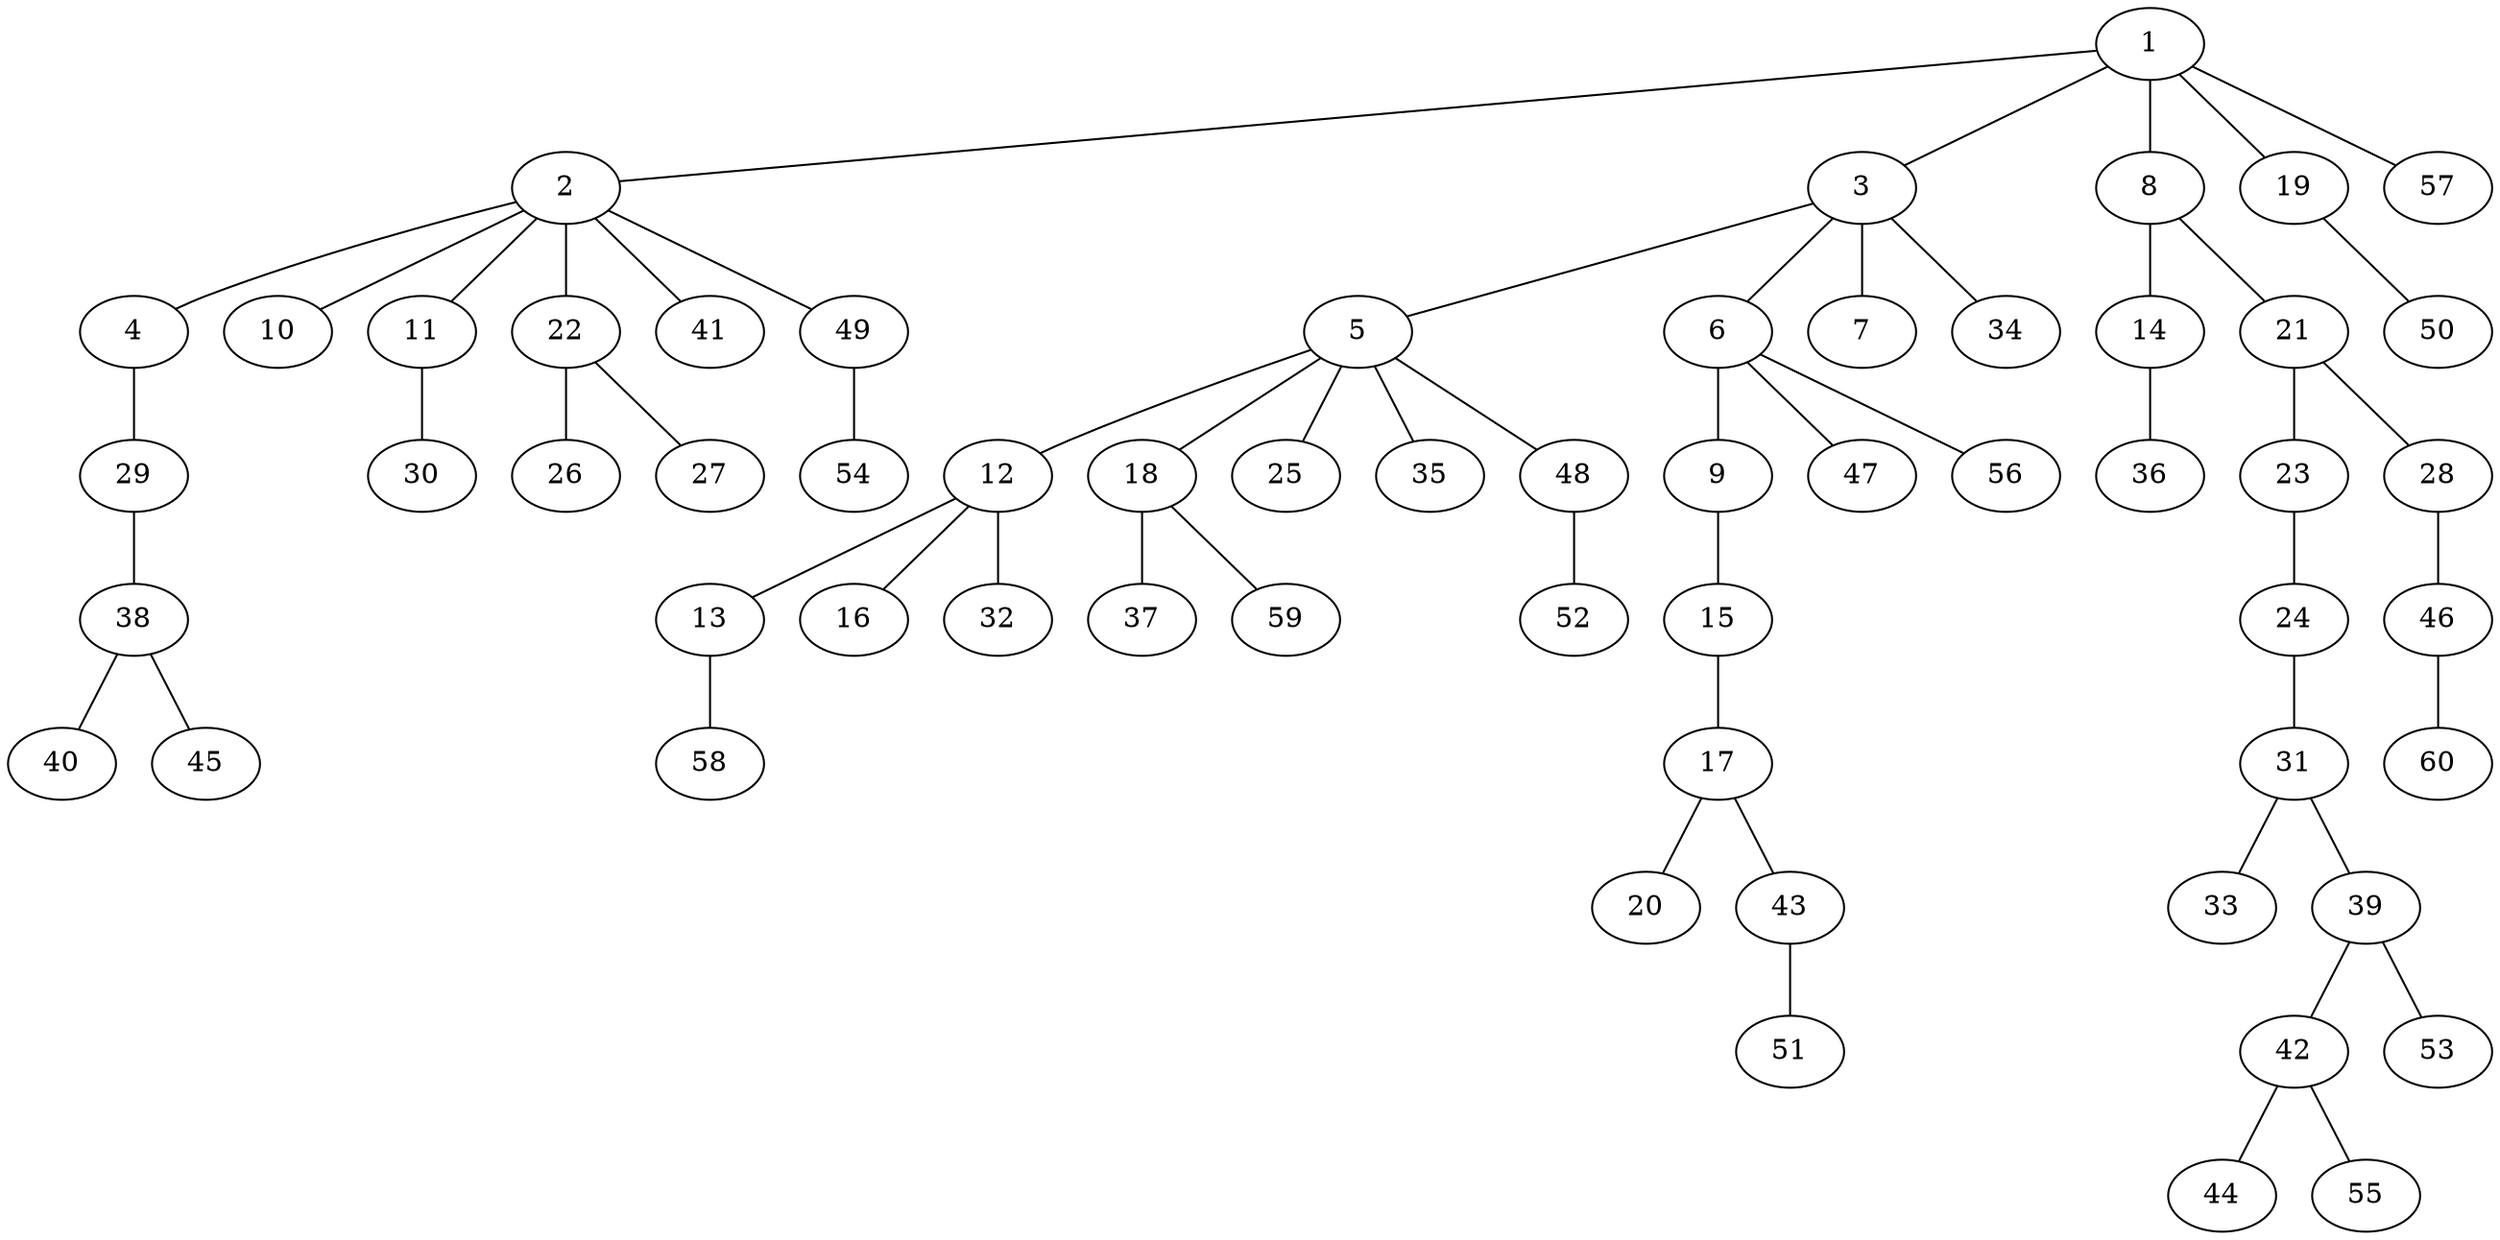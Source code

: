 graph graphname {1--2
1--3
1--8
1--19
1--57
2--4
2--10
2--11
2--22
2--41
2--49
3--5
3--6
3--7
3--34
4--29
5--12
5--18
5--25
5--35
5--48
6--9
6--47
6--56
8--14
8--21
9--15
11--30
12--13
12--16
12--32
13--58
14--36
15--17
17--20
17--43
18--37
18--59
19--50
21--23
21--28
22--26
22--27
23--24
24--31
28--46
29--38
31--33
31--39
38--40
38--45
39--42
39--53
42--44
42--55
43--51
46--60
48--52
49--54
}